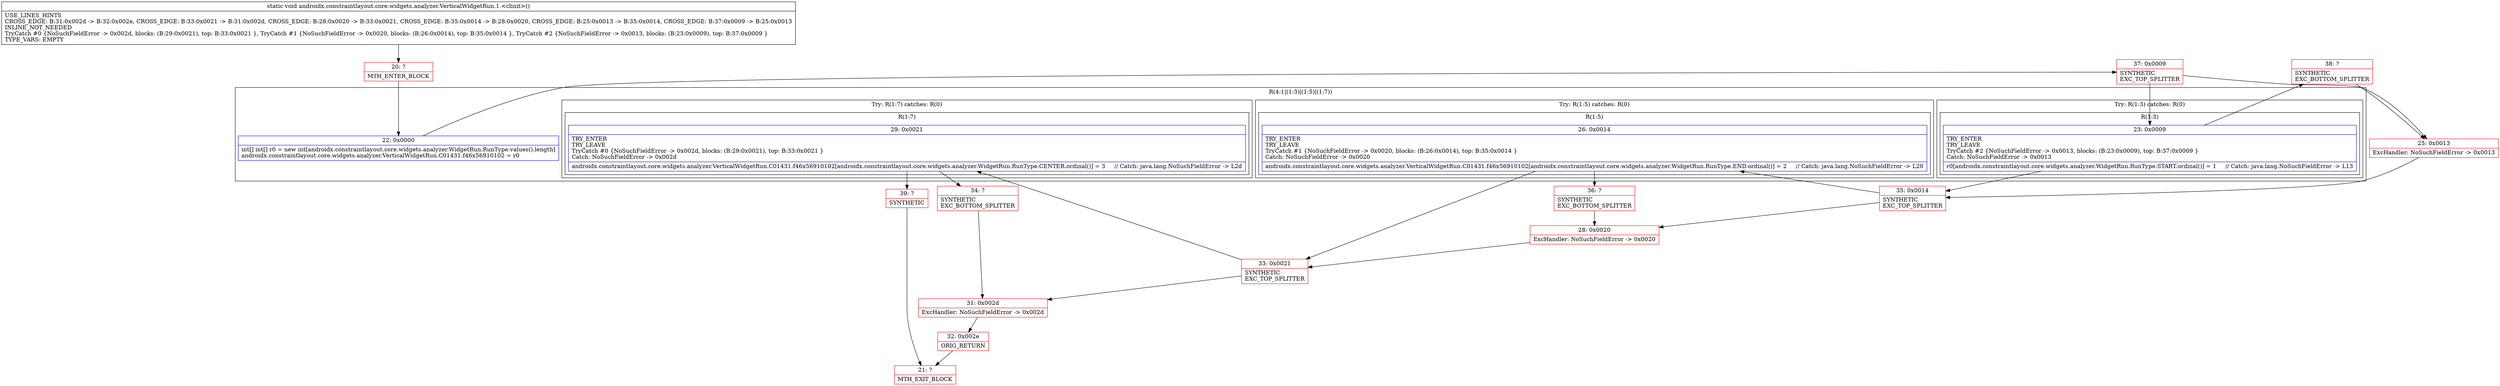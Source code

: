digraph "CFG forandroidx.constraintlayout.core.widgets.analyzer.VerticalWidgetRun.1.\<clinit\>()V" {
subgraph cluster_Region_644465984 {
label = "R(4:1|(1:3)|(1:5)|(1:7))";
node [shape=record,color=blue];
Node_22 [shape=record,label="{22\:\ 0x0000|int[] int[] r0 = new int[androidx.constraintlayout.core.widgets.analyzer.WidgetRun.RunType.values().length]\landroidx.constraintlayout.core.widgets.analyzer.VerticalWidgetRun.C01431.f46x56910102 = r0\l}"];
subgraph cluster_TryCatchRegion_1292174521 {
label = "Try: R(1:3) catches: R(0)";
node [shape=record,color=blue];
subgraph cluster_Region_1930207404 {
label = "R(1:3)";
node [shape=record,color=blue];
Node_23 [shape=record,label="{23\:\ 0x0009|TRY_ENTER\lTRY_LEAVE\lTryCatch #2 \{NoSuchFieldError \-\> 0x0013, blocks: (B:23:0x0009), top: B:37:0x0009 \}\lCatch: NoSuchFieldError \-\> 0x0013\l|r0[androidx.constraintlayout.core.widgets.analyzer.WidgetRun.RunType.START.ordinal()] = 1     \/\/ Catch: java.lang.NoSuchFieldError \-\> L13\l}"];
}
subgraph cluster_Region_875102034 {
label = "R(0) | ExcHandler: NoSuchFieldError \-\> 0x0013\l";
node [shape=record,color=blue];
}
}
subgraph cluster_TryCatchRegion_1889306856 {
label = "Try: R(1:5) catches: R(0)";
node [shape=record,color=blue];
subgraph cluster_Region_575531305 {
label = "R(1:5)";
node [shape=record,color=blue];
Node_26 [shape=record,label="{26\:\ 0x0014|TRY_ENTER\lTRY_LEAVE\lTryCatch #1 \{NoSuchFieldError \-\> 0x0020, blocks: (B:26:0x0014), top: B:35:0x0014 \}\lCatch: NoSuchFieldError \-\> 0x0020\l|androidx.constraintlayout.core.widgets.analyzer.VerticalWidgetRun.C01431.f46x56910102[androidx.constraintlayout.core.widgets.analyzer.WidgetRun.RunType.END.ordinal()] = 2     \/\/ Catch: java.lang.NoSuchFieldError \-\> L20\l}"];
}
subgraph cluster_Region_1200095509 {
label = "R(0) | ExcHandler: NoSuchFieldError \-\> 0x0020\l";
node [shape=record,color=blue];
}
}
subgraph cluster_TryCatchRegion_875144409 {
label = "Try: R(1:7) catches: R(0)";
node [shape=record,color=blue];
subgraph cluster_Region_543596924 {
label = "R(1:7)";
node [shape=record,color=blue];
Node_29 [shape=record,label="{29\:\ 0x0021|TRY_ENTER\lTRY_LEAVE\lTryCatch #0 \{NoSuchFieldError \-\> 0x002d, blocks: (B:29:0x0021), top: B:33:0x0021 \}\lCatch: NoSuchFieldError \-\> 0x002d\l|androidx.constraintlayout.core.widgets.analyzer.VerticalWidgetRun.C01431.f46x56910102[androidx.constraintlayout.core.widgets.analyzer.WidgetRun.RunType.CENTER.ordinal()] = 3     \/\/ Catch: java.lang.NoSuchFieldError \-\> L2d\l}"];
}
subgraph cluster_Region_1831796984 {
label = "R(0) | ExcHandler: NoSuchFieldError \-\> 0x002d\l";
node [shape=record,color=blue];
}
}
}
subgraph cluster_Region_875102034 {
label = "R(0) | ExcHandler: NoSuchFieldError \-\> 0x0013\l";
node [shape=record,color=blue];
}
subgraph cluster_Region_1200095509 {
label = "R(0) | ExcHandler: NoSuchFieldError \-\> 0x0020\l";
node [shape=record,color=blue];
}
subgraph cluster_Region_1831796984 {
label = "R(0) | ExcHandler: NoSuchFieldError \-\> 0x002d\l";
node [shape=record,color=blue];
}
Node_20 [shape=record,color=red,label="{20\:\ ?|MTH_ENTER_BLOCK\l}"];
Node_37 [shape=record,color=red,label="{37\:\ 0x0009|SYNTHETIC\lEXC_TOP_SPLITTER\l}"];
Node_35 [shape=record,color=red,label="{35\:\ 0x0014|SYNTHETIC\lEXC_TOP_SPLITTER\l}"];
Node_33 [shape=record,color=red,label="{33\:\ 0x0021|SYNTHETIC\lEXC_TOP_SPLITTER\l}"];
Node_34 [shape=record,color=red,label="{34\:\ ?|SYNTHETIC\lEXC_BOTTOM_SPLITTER\l}"];
Node_39 [shape=record,color=red,label="{39\:\ ?|SYNTHETIC\l}"];
Node_21 [shape=record,color=red,label="{21\:\ ?|MTH_EXIT_BLOCK\l}"];
Node_31 [shape=record,color=red,label="{31\:\ 0x002d|ExcHandler: NoSuchFieldError \-\> 0x002d\l}"];
Node_32 [shape=record,color=red,label="{32\:\ 0x002e|ORIG_RETURN\l}"];
Node_36 [shape=record,color=red,label="{36\:\ ?|SYNTHETIC\lEXC_BOTTOM_SPLITTER\l}"];
Node_28 [shape=record,color=red,label="{28\:\ 0x0020|ExcHandler: NoSuchFieldError \-\> 0x0020\l}"];
Node_38 [shape=record,color=red,label="{38\:\ ?|SYNTHETIC\lEXC_BOTTOM_SPLITTER\l}"];
Node_25 [shape=record,color=red,label="{25\:\ 0x0013|ExcHandler: NoSuchFieldError \-\> 0x0013\l}"];
MethodNode[shape=record,label="{static void androidx.constraintlayout.core.widgets.analyzer.VerticalWidgetRun.1.\<clinit\>()  | USE_LINES_HINTS\lCROSS_EDGE: B:31:0x002d \-\> B:32:0x002e, CROSS_EDGE: B:33:0x0021 \-\> B:31:0x002d, CROSS_EDGE: B:28:0x0020 \-\> B:33:0x0021, CROSS_EDGE: B:35:0x0014 \-\> B:28:0x0020, CROSS_EDGE: B:25:0x0013 \-\> B:35:0x0014, CROSS_EDGE: B:37:0x0009 \-\> B:25:0x0013\lINLINE_NOT_NEEDED\lTryCatch #0 \{NoSuchFieldError \-\> 0x002d, blocks: (B:29:0x0021), top: B:33:0x0021 \}, TryCatch #1 \{NoSuchFieldError \-\> 0x0020, blocks: (B:26:0x0014), top: B:35:0x0014 \}, TryCatch #2 \{NoSuchFieldError \-\> 0x0013, blocks: (B:23:0x0009), top: B:37:0x0009 \}\lTYPE_VARS: EMPTY\l}"];
MethodNode -> Node_20;Node_22 -> Node_37;
Node_23 -> Node_35;
Node_23 -> Node_38;
Node_26 -> Node_33;
Node_26 -> Node_36;
Node_29 -> Node_34;
Node_29 -> Node_39;
Node_20 -> Node_22;
Node_37 -> Node_23;
Node_37 -> Node_25;
Node_35 -> Node_26;
Node_35 -> Node_28;
Node_33 -> Node_29;
Node_33 -> Node_31;
Node_34 -> Node_31;
Node_39 -> Node_21;
Node_31 -> Node_32;
Node_32 -> Node_21;
Node_36 -> Node_28;
Node_28 -> Node_33;
Node_38 -> Node_25;
Node_25 -> Node_35;
}

